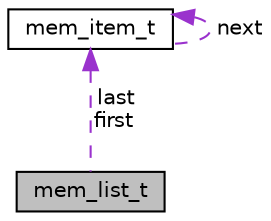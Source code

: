 digraph "mem_list_t"
{
  edge [fontname="Helvetica",fontsize="10",labelfontname="Helvetica",labelfontsize="10"];
  node [fontname="Helvetica",fontsize="10",shape=record];
  Node1 [label="mem_list_t",height=0.2,width=0.4,color="black", fillcolor="grey75", style="filled", fontcolor="black"];
  Node2 -> Node1 [dir="back",color="darkorchid3",fontsize="10",style="dashed",label=" last\nfirst" ];
  Node2 [label="mem_item_t",height=0.2,width=0.4,color="black", fillcolor="white", style="filled",URL="$structmem__item__t.html"];
  Node2 -> Node2 [dir="back",color="darkorchid3",fontsize="10",style="dashed",label=" next" ];
}
